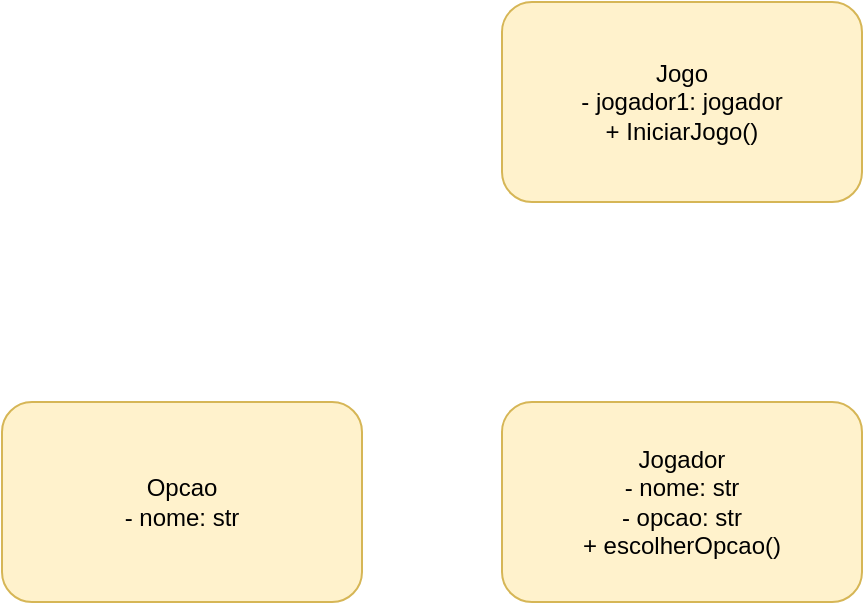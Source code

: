 <mxfile version="26.0.16">
  <diagram name="Page-1" id="74e2e168-ea6b-b213-b513-2b3c1d86103e">
    <mxGraphModel dx="1400" dy="711" grid="1" gridSize="10" guides="1" tooltips="1" connect="1" arrows="1" fold="1" page="1" pageScale="1" pageWidth="1100" pageHeight="850" background="none" math="0" shadow="0">
      <root>
        <mxCell id="0" />
        <mxCell id="1" parent="0" />
        <mxCell id="ml2sPRoJSiK4M_Rv1uHc-1" value="Jogo&lt;div&gt;- jogador1: jogador&lt;/div&gt;&lt;div&gt;+ IniciarJogo()&lt;/div&gt;" style="rounded=1;whiteSpace=wrap;html=1;fillColor=#fff2cc;strokeColor=#d6b656;" vertex="1" parent="1">
          <mxGeometry x="470" y="70" width="180" height="100" as="geometry" />
        </mxCell>
        <mxCell id="ml2sPRoJSiK4M_Rv1uHc-3" value="Jogador&lt;div&gt;- nome: str&lt;/div&gt;&lt;div&gt;- opcao: str&lt;/div&gt;&lt;div&gt;+ escolherOpcao()&lt;/div&gt;" style="rounded=1;whiteSpace=wrap;html=1;fillColor=#fff2cc;strokeColor=#d6b656;" vertex="1" parent="1">
          <mxGeometry x="470" y="270" width="180" height="100" as="geometry" />
        </mxCell>
        <mxCell id="ml2sPRoJSiK4M_Rv1uHc-4" value="Opcao&lt;div&gt;- nome: str&lt;/div&gt;" style="rounded=1;whiteSpace=wrap;html=1;fillColor=#fff2cc;strokeColor=#d6b656;" vertex="1" parent="1">
          <mxGeometry x="220" y="270" width="180" height="100" as="geometry" />
        </mxCell>
      </root>
    </mxGraphModel>
  </diagram>
</mxfile>
